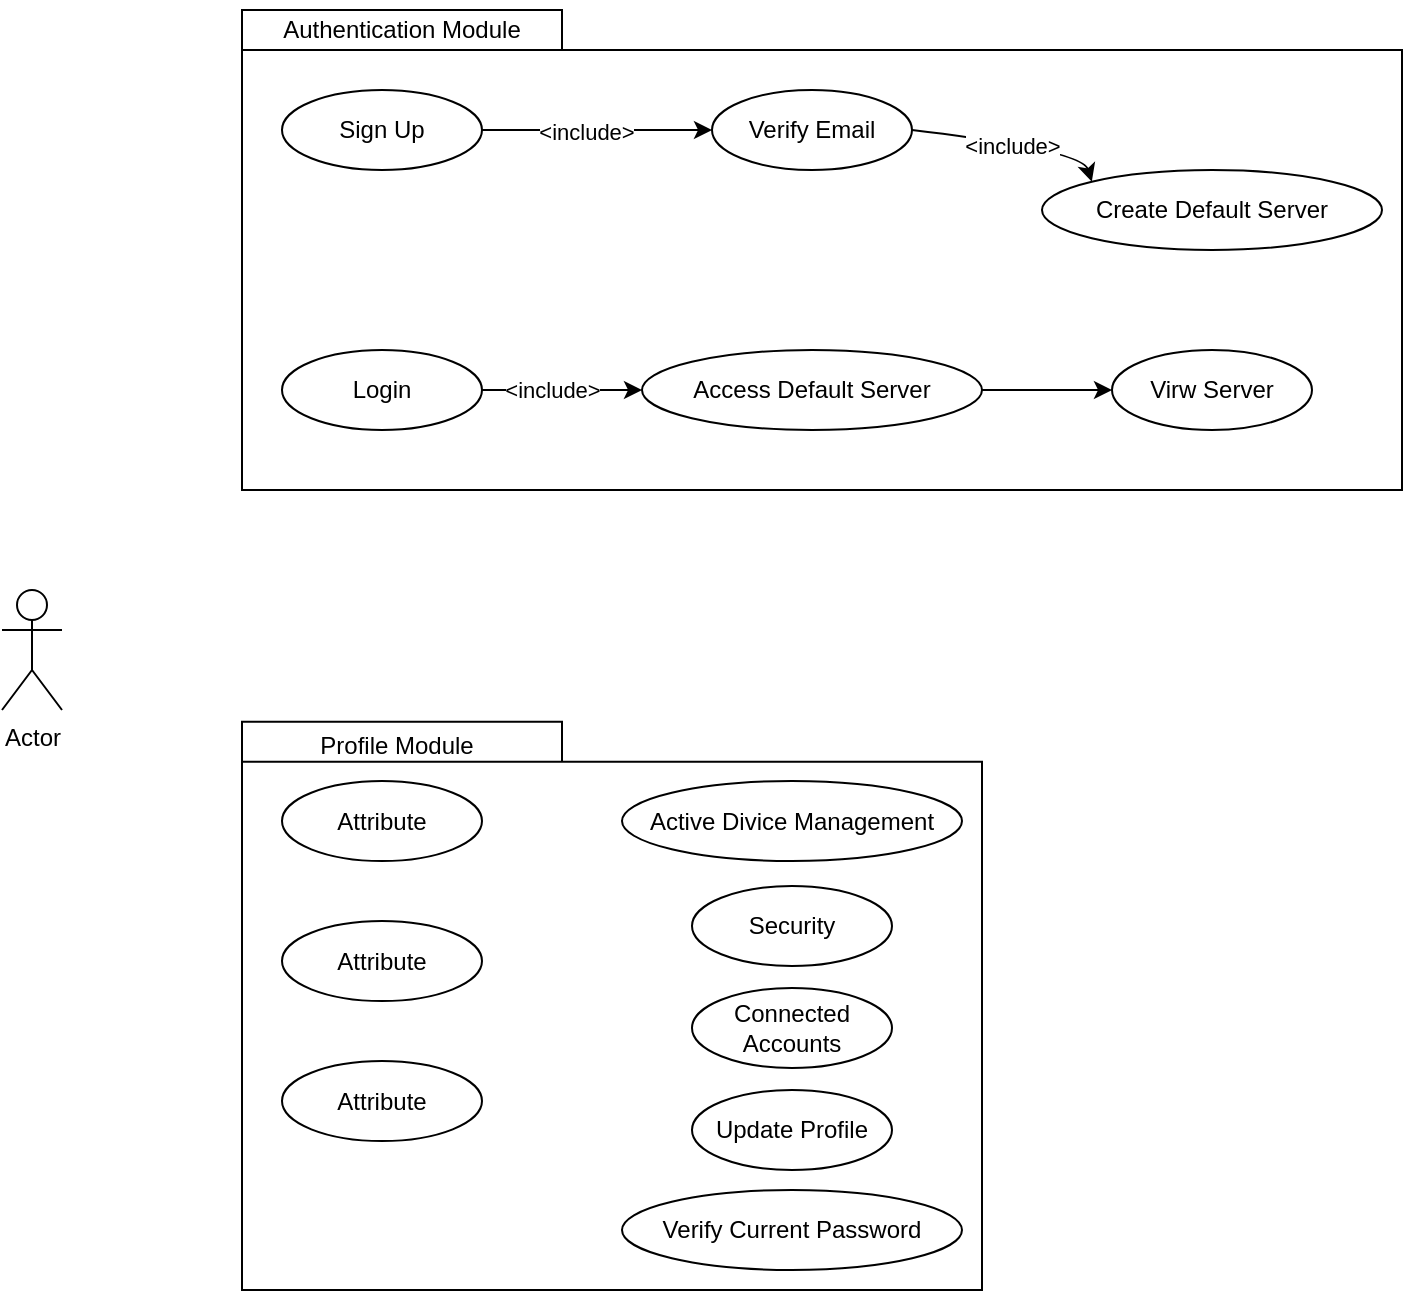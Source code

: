 <mxfile version="24.4.10" type="github">
  <diagram name="Page-1" id="TswOkcbOxJksG1xE5W1X">
    <mxGraphModel dx="1932" dy="1718" grid="1" gridSize="10" guides="1" tooltips="1" connect="1" arrows="1" fold="1" page="1" pageScale="1" pageWidth="827" pageHeight="1169" math="0" shadow="0">
      <root>
        <mxCell id="0" />
        <mxCell id="1" parent="0" />
        <mxCell id="_fBAPdAfYRDBdJ_oHnz5-30" value="" style="group" vertex="1" connectable="0" parent="1">
          <mxGeometry x="-160" y="-85" width="580" height="245" as="geometry" />
        </mxCell>
        <mxCell id="_fBAPdAfYRDBdJ_oHnz5-1" value="" style="shape=folder;fontStyle=1;spacingTop=10;tabWidth=160;tabHeight=20;tabPosition=left;html=1;whiteSpace=wrap;" vertex="1" parent="_fBAPdAfYRDBdJ_oHnz5-30">
          <mxGeometry y="5" width="580" height="240" as="geometry" />
        </mxCell>
        <mxCell id="_fBAPdAfYRDBdJ_oHnz5-29" value="Authentication Module" style="text;html=1;align=center;verticalAlign=middle;whiteSpace=wrap;rounded=0;" vertex="1" parent="_fBAPdAfYRDBdJ_oHnz5-30">
          <mxGeometry x="10" width="140" height="30" as="geometry" />
        </mxCell>
        <mxCell id="_fBAPdAfYRDBdJ_oHnz5-2" value="Actor" style="shape=umlActor;verticalLabelPosition=bottom;verticalAlign=top;html=1;" vertex="1" parent="1">
          <mxGeometry x="-280" y="210" width="30" height="60" as="geometry" />
        </mxCell>
        <mxCell id="_fBAPdAfYRDBdJ_oHnz5-20" style="edgeStyle=orthogonalEdgeStyle;rounded=0;orthogonalLoop=1;jettySize=auto;html=1;exitX=1;exitY=0.5;exitDx=0;exitDy=0;" edge="1" parent="1" source="_fBAPdAfYRDBdJ_oHnz5-5" target="_fBAPdAfYRDBdJ_oHnz5-7">
          <mxGeometry relative="1" as="geometry" />
        </mxCell>
        <mxCell id="_fBAPdAfYRDBdJ_oHnz5-21" value="&amp;lt;include&amp;gt;" style="edgeLabel;html=1;align=center;verticalAlign=middle;resizable=0;points=[];" vertex="1" connectable="0" parent="_fBAPdAfYRDBdJ_oHnz5-20">
          <mxGeometry x="-0.107" y="-1" relative="1" as="geometry">
            <mxPoint as="offset" />
          </mxGeometry>
        </mxCell>
        <mxCell id="_fBAPdAfYRDBdJ_oHnz5-5" value="Sign Up" style="ellipse;whiteSpace=wrap;html=1;align=center;" vertex="1" parent="1">
          <mxGeometry x="-140" y="-40" width="100" height="40" as="geometry" />
        </mxCell>
        <mxCell id="_fBAPdAfYRDBdJ_oHnz5-26" style="edgeStyle=orthogonalEdgeStyle;rounded=0;orthogonalLoop=1;jettySize=auto;html=1;exitX=1;exitY=0.5;exitDx=0;exitDy=0;entryX=0;entryY=0.5;entryDx=0;entryDy=0;" edge="1" parent="1" source="_fBAPdAfYRDBdJ_oHnz5-6" target="_fBAPdAfYRDBdJ_oHnz5-10">
          <mxGeometry relative="1" as="geometry" />
        </mxCell>
        <mxCell id="_fBAPdAfYRDBdJ_oHnz5-27" value="&amp;lt;include&amp;gt;" style="edgeLabel;html=1;align=center;verticalAlign=middle;resizable=0;points=[];" vertex="1" connectable="0" parent="_fBAPdAfYRDBdJ_oHnz5-26">
          <mxGeometry x="-0.128" relative="1" as="geometry">
            <mxPoint as="offset" />
          </mxGeometry>
        </mxCell>
        <mxCell id="_fBAPdAfYRDBdJ_oHnz5-6" value="Login" style="ellipse;whiteSpace=wrap;html=1;align=center;" vertex="1" parent="1">
          <mxGeometry x="-140" y="90" width="100" height="40" as="geometry" />
        </mxCell>
        <mxCell id="_fBAPdAfYRDBdJ_oHnz5-7" value="Verify Email" style="ellipse;whiteSpace=wrap;html=1;align=center;" vertex="1" parent="1">
          <mxGeometry x="75" y="-40" width="100" height="40" as="geometry" />
        </mxCell>
        <mxCell id="_fBAPdAfYRDBdJ_oHnz5-8" value="Create Default Server" style="ellipse;whiteSpace=wrap;html=1;align=center;" vertex="1" parent="1">
          <mxGeometry x="240" width="170" height="40" as="geometry" />
        </mxCell>
        <mxCell id="_fBAPdAfYRDBdJ_oHnz5-28" style="edgeStyle=orthogonalEdgeStyle;rounded=0;orthogonalLoop=1;jettySize=auto;html=1;exitX=1;exitY=0.5;exitDx=0;exitDy=0;" edge="1" parent="1" source="_fBAPdAfYRDBdJ_oHnz5-10" target="_fBAPdAfYRDBdJ_oHnz5-12">
          <mxGeometry relative="1" as="geometry" />
        </mxCell>
        <mxCell id="_fBAPdAfYRDBdJ_oHnz5-10" value="Access Default Server" style="ellipse;whiteSpace=wrap;html=1;align=center;" vertex="1" parent="1">
          <mxGeometry x="40" y="90" width="170" height="40" as="geometry" />
        </mxCell>
        <mxCell id="_fBAPdAfYRDBdJ_oHnz5-12" value="Virw Server" style="ellipse;whiteSpace=wrap;html=1;align=center;" vertex="1" parent="1">
          <mxGeometry x="275" y="90" width="100" height="40" as="geometry" />
        </mxCell>
        <mxCell id="_fBAPdAfYRDBdJ_oHnz5-23" value="" style="curved=1;endArrow=classic;html=1;rounded=0;exitX=1;exitY=0.5;exitDx=0;exitDy=0;entryX=0;entryY=0;entryDx=0;entryDy=0;" edge="1" parent="1" source="_fBAPdAfYRDBdJ_oHnz5-7" target="_fBAPdAfYRDBdJ_oHnz5-8">
          <mxGeometry width="50" height="50" relative="1" as="geometry">
            <mxPoint x="130" y="60" as="sourcePoint" />
            <mxPoint x="180" y="10" as="targetPoint" />
            <Array as="points">
              <mxPoint x="260" y="-10" />
            </Array>
          </mxGeometry>
        </mxCell>
        <mxCell id="_fBAPdAfYRDBdJ_oHnz5-24" value="&amp;lt;include&amp;gt;" style="edgeLabel;html=1;align=center;verticalAlign=middle;resizable=0;points=[];" vertex="1" connectable="0" parent="_fBAPdAfYRDBdJ_oHnz5-23">
          <mxGeometry x="-0.016" y="-2" relative="1" as="geometry">
            <mxPoint as="offset" />
          </mxGeometry>
        </mxCell>
        <mxCell id="_fBAPdAfYRDBdJ_oHnz5-34" value="" style="group" vertex="1" connectable="0" parent="1">
          <mxGeometry x="-160" y="270" width="370" height="290" as="geometry" />
        </mxCell>
        <mxCell id="_fBAPdAfYRDBdJ_oHnz5-32" value="" style="shape=folder;fontStyle=1;spacingTop=10;tabWidth=160;tabHeight=20;tabPosition=left;html=1;whiteSpace=wrap;" vertex="1" parent="_fBAPdAfYRDBdJ_oHnz5-34">
          <mxGeometry y="5.92" width="370" height="284.08" as="geometry" />
        </mxCell>
        <mxCell id="_fBAPdAfYRDBdJ_oHnz5-33" value="Profile Module" style="text;html=1;align=center;verticalAlign=middle;whiteSpace=wrap;rounded=0;" vertex="1" parent="_fBAPdAfYRDBdJ_oHnz5-34">
          <mxGeometry x="34.207" width="86.897" height="35.51" as="geometry" />
        </mxCell>
        <mxCell id="_fBAPdAfYRDBdJ_oHnz5-41" value="Connected Accounts" style="ellipse;whiteSpace=wrap;html=1;align=center;" vertex="1" parent="_fBAPdAfYRDBdJ_oHnz5-34">
          <mxGeometry x="225" y="139" width="100" height="40" as="geometry" />
        </mxCell>
        <mxCell id="_fBAPdAfYRDBdJ_oHnz5-40" value="Security" style="ellipse;whiteSpace=wrap;html=1;align=center;" vertex="1" parent="_fBAPdAfYRDBdJ_oHnz5-34">
          <mxGeometry x="225" y="88" width="100" height="40" as="geometry" />
        </mxCell>
        <mxCell id="_fBAPdAfYRDBdJ_oHnz5-39" value="Active Divice Management" style="ellipse;whiteSpace=wrap;html=1;align=center;" vertex="1" parent="_fBAPdAfYRDBdJ_oHnz5-34">
          <mxGeometry x="190" y="35.51" width="170" height="40" as="geometry" />
        </mxCell>
        <mxCell id="_fBAPdAfYRDBdJ_oHnz5-35" value="Attribute" style="ellipse;whiteSpace=wrap;html=1;align=center;" vertex="1" parent="_fBAPdAfYRDBdJ_oHnz5-34">
          <mxGeometry x="20" y="35.51" width="100" height="40" as="geometry" />
        </mxCell>
        <mxCell id="_fBAPdAfYRDBdJ_oHnz5-36" value="Attribute" style="ellipse;whiteSpace=wrap;html=1;align=center;" vertex="1" parent="_fBAPdAfYRDBdJ_oHnz5-34">
          <mxGeometry x="20" y="105.51" width="100" height="40" as="geometry" />
        </mxCell>
        <mxCell id="_fBAPdAfYRDBdJ_oHnz5-37" value="Attribute" style="ellipse;whiteSpace=wrap;html=1;align=center;" vertex="1" parent="_fBAPdAfYRDBdJ_oHnz5-34">
          <mxGeometry x="20" y="175.51" width="100" height="40" as="geometry" />
        </mxCell>
        <mxCell id="_fBAPdAfYRDBdJ_oHnz5-42" value="Update Profile" style="ellipse;whiteSpace=wrap;html=1;align=center;" vertex="1" parent="_fBAPdAfYRDBdJ_oHnz5-34">
          <mxGeometry x="225" y="190" width="100" height="40" as="geometry" />
        </mxCell>
        <mxCell id="_fBAPdAfYRDBdJ_oHnz5-44" value="Verify Current Password" style="ellipse;whiteSpace=wrap;html=1;align=center;" vertex="1" parent="1">
          <mxGeometry x="30" y="510" width="170" height="40" as="geometry" />
        </mxCell>
      </root>
    </mxGraphModel>
  </diagram>
</mxfile>
